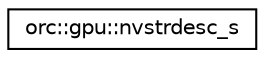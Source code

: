 digraph "Graphical Class Hierarchy"
{
  edge [fontname="Helvetica",fontsize="10",labelfontname="Helvetica",labelfontsize="10"];
  node [fontname="Helvetica",fontsize="10",shape=record];
  rankdir="LR";
  Node0 [label="orc::gpu::nvstrdesc_s",height=0.2,width=0.4,color="black", fillcolor="white", style="filled",URL="$structorc_1_1gpu_1_1nvstrdesc__s.html",tooltip="Struct to describe the output of a string datatype. "];
}
